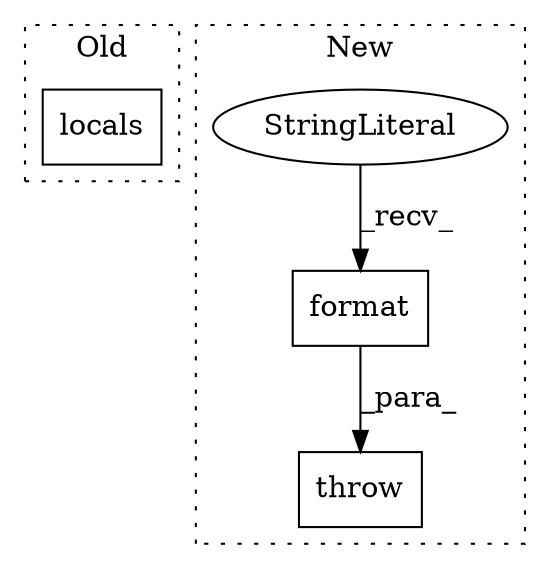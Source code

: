 digraph G {
subgraph cluster0 {
1 [label="locals" a="32" s="1153" l="8" shape="box"];
label = "Old";
style="dotted";
}
subgraph cluster1 {
2 [label="format" a="32" s="899,919" l="7,1" shape="box"];
3 [label="StringLiteral" a="45" s="843" l="55" shape="ellipse"];
4 [label="throw" a="53" s="826" l="6" shape="box"];
label = "New";
style="dotted";
}
2 -> 4 [label="_para_"];
3 -> 2 [label="_recv_"];
}